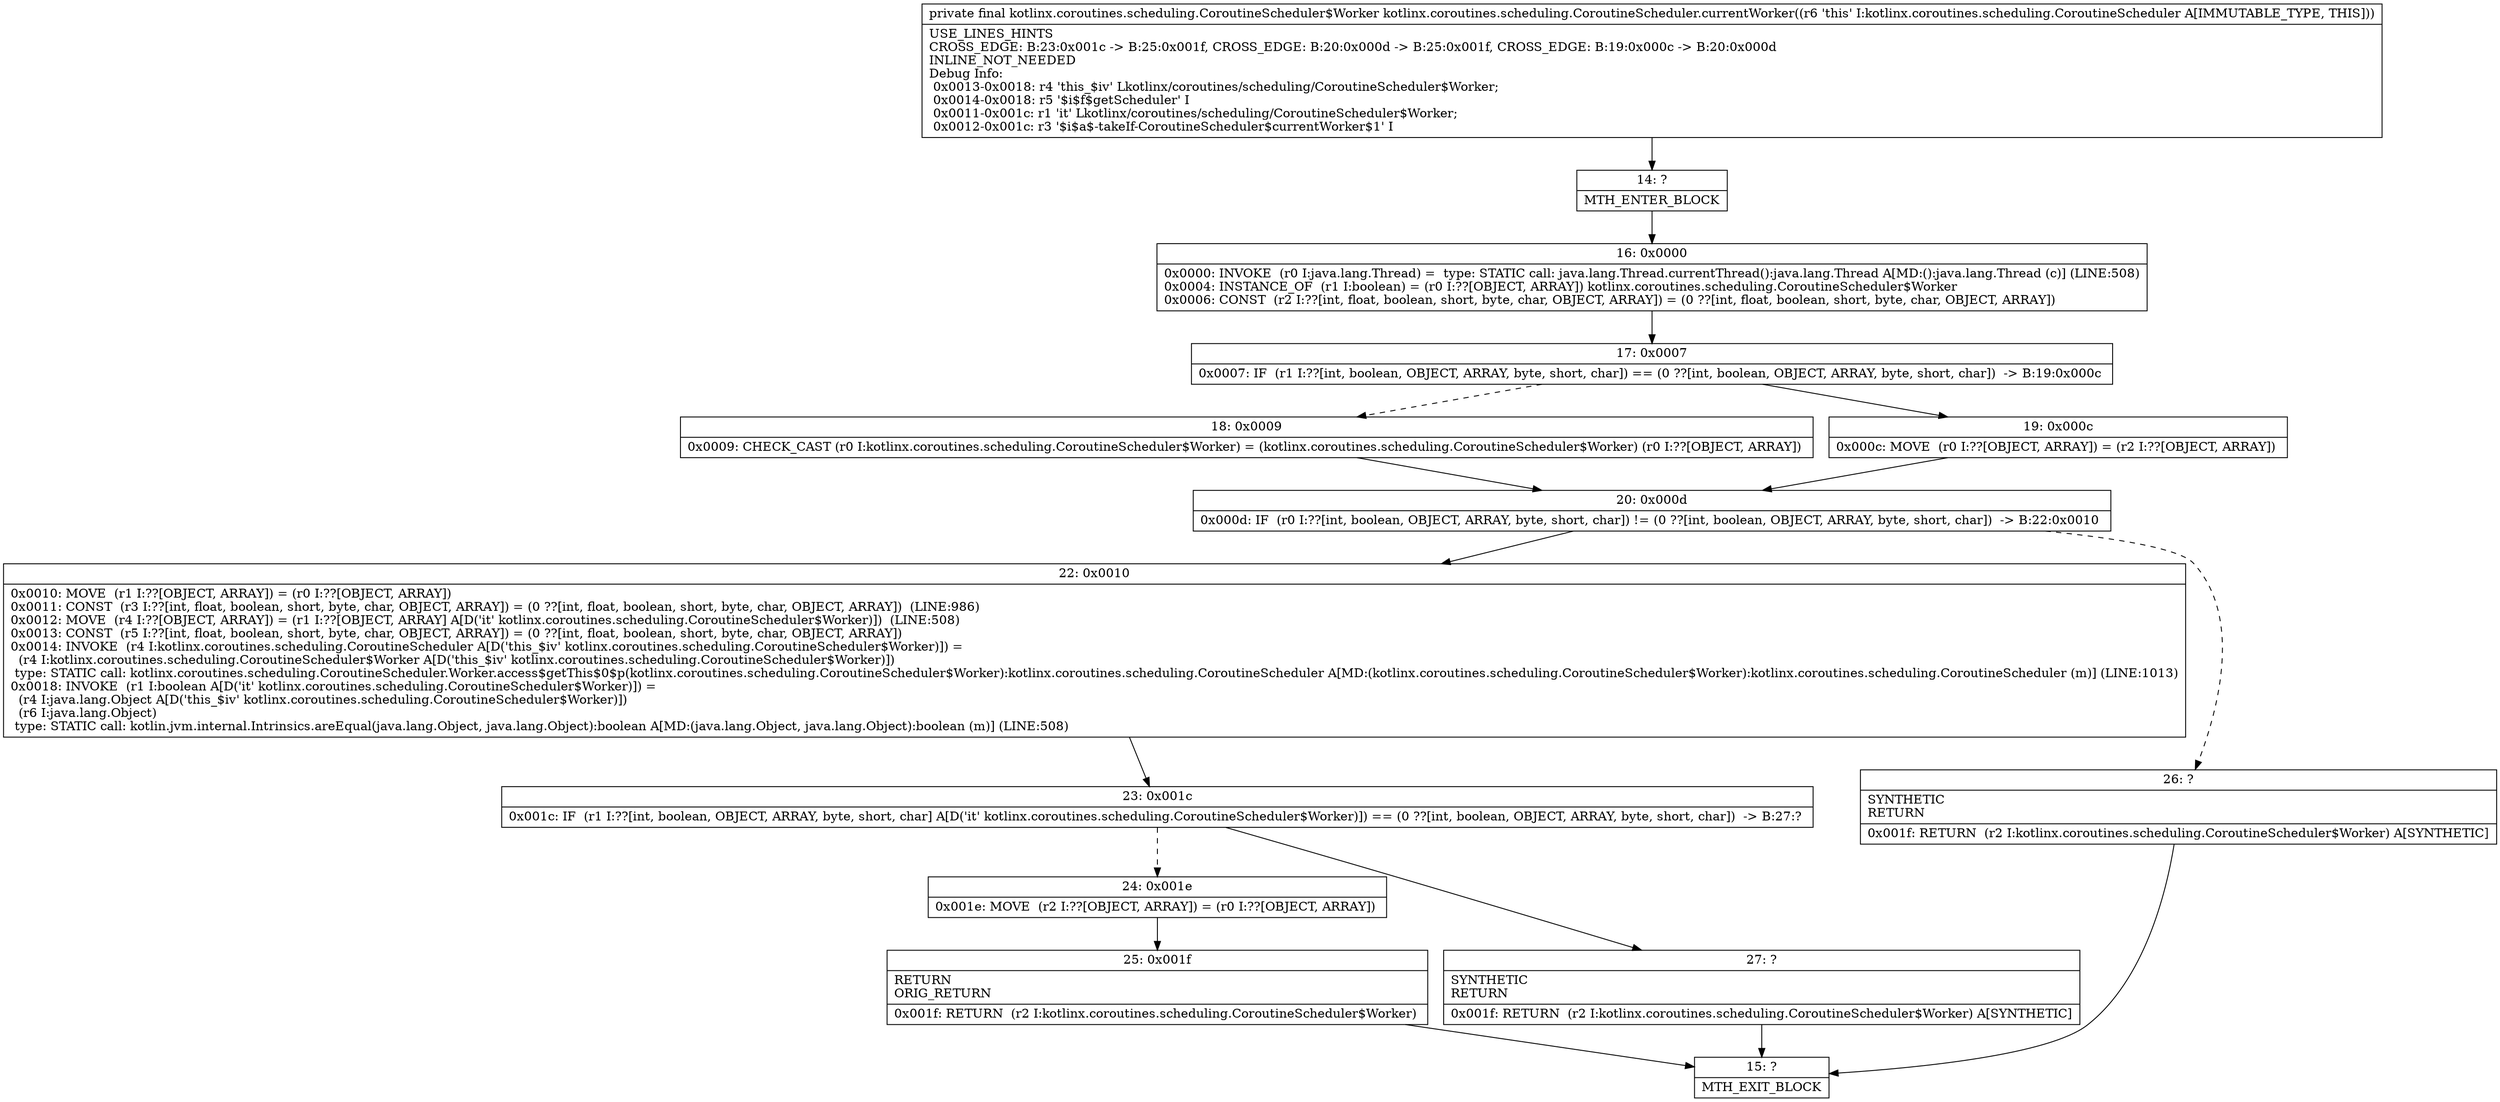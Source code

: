 digraph "CFG forkotlinx.coroutines.scheduling.CoroutineScheduler.currentWorker()Lkotlinx\/coroutines\/scheduling\/CoroutineScheduler$Worker;" {
Node_14 [shape=record,label="{14\:\ ?|MTH_ENTER_BLOCK\l}"];
Node_16 [shape=record,label="{16\:\ 0x0000|0x0000: INVOKE  (r0 I:java.lang.Thread) =  type: STATIC call: java.lang.Thread.currentThread():java.lang.Thread A[MD:():java.lang.Thread (c)] (LINE:508)\l0x0004: INSTANCE_OF  (r1 I:boolean) = (r0 I:??[OBJECT, ARRAY]) kotlinx.coroutines.scheduling.CoroutineScheduler$Worker \l0x0006: CONST  (r2 I:??[int, float, boolean, short, byte, char, OBJECT, ARRAY]) = (0 ??[int, float, boolean, short, byte, char, OBJECT, ARRAY]) \l}"];
Node_17 [shape=record,label="{17\:\ 0x0007|0x0007: IF  (r1 I:??[int, boolean, OBJECT, ARRAY, byte, short, char]) == (0 ??[int, boolean, OBJECT, ARRAY, byte, short, char])  \-\> B:19:0x000c \l}"];
Node_18 [shape=record,label="{18\:\ 0x0009|0x0009: CHECK_CAST (r0 I:kotlinx.coroutines.scheduling.CoroutineScheduler$Worker) = (kotlinx.coroutines.scheduling.CoroutineScheduler$Worker) (r0 I:??[OBJECT, ARRAY]) \l}"];
Node_20 [shape=record,label="{20\:\ 0x000d|0x000d: IF  (r0 I:??[int, boolean, OBJECT, ARRAY, byte, short, char]) != (0 ??[int, boolean, OBJECT, ARRAY, byte, short, char])  \-\> B:22:0x0010 \l}"];
Node_22 [shape=record,label="{22\:\ 0x0010|0x0010: MOVE  (r1 I:??[OBJECT, ARRAY]) = (r0 I:??[OBJECT, ARRAY]) \l0x0011: CONST  (r3 I:??[int, float, boolean, short, byte, char, OBJECT, ARRAY]) = (0 ??[int, float, boolean, short, byte, char, OBJECT, ARRAY])  (LINE:986)\l0x0012: MOVE  (r4 I:??[OBJECT, ARRAY]) = (r1 I:??[OBJECT, ARRAY] A[D('it' kotlinx.coroutines.scheduling.CoroutineScheduler$Worker)])  (LINE:508)\l0x0013: CONST  (r5 I:??[int, float, boolean, short, byte, char, OBJECT, ARRAY]) = (0 ??[int, float, boolean, short, byte, char, OBJECT, ARRAY]) \l0x0014: INVOKE  (r4 I:kotlinx.coroutines.scheduling.CoroutineScheduler A[D('this_$iv' kotlinx.coroutines.scheduling.CoroutineScheduler$Worker)]) = \l  (r4 I:kotlinx.coroutines.scheduling.CoroutineScheduler$Worker A[D('this_$iv' kotlinx.coroutines.scheduling.CoroutineScheduler$Worker)])\l type: STATIC call: kotlinx.coroutines.scheduling.CoroutineScheduler.Worker.access$getThis$0$p(kotlinx.coroutines.scheduling.CoroutineScheduler$Worker):kotlinx.coroutines.scheduling.CoroutineScheduler A[MD:(kotlinx.coroutines.scheduling.CoroutineScheduler$Worker):kotlinx.coroutines.scheduling.CoroutineScheduler (m)] (LINE:1013)\l0x0018: INVOKE  (r1 I:boolean A[D('it' kotlinx.coroutines.scheduling.CoroutineScheduler$Worker)]) = \l  (r4 I:java.lang.Object A[D('this_$iv' kotlinx.coroutines.scheduling.CoroutineScheduler$Worker)])\l  (r6 I:java.lang.Object)\l type: STATIC call: kotlin.jvm.internal.Intrinsics.areEqual(java.lang.Object, java.lang.Object):boolean A[MD:(java.lang.Object, java.lang.Object):boolean (m)] (LINE:508)\l}"];
Node_23 [shape=record,label="{23\:\ 0x001c|0x001c: IF  (r1 I:??[int, boolean, OBJECT, ARRAY, byte, short, char] A[D('it' kotlinx.coroutines.scheduling.CoroutineScheduler$Worker)]) == (0 ??[int, boolean, OBJECT, ARRAY, byte, short, char])  \-\> B:27:? \l}"];
Node_24 [shape=record,label="{24\:\ 0x001e|0x001e: MOVE  (r2 I:??[OBJECT, ARRAY]) = (r0 I:??[OBJECT, ARRAY]) \l}"];
Node_25 [shape=record,label="{25\:\ 0x001f|RETURN\lORIG_RETURN\l|0x001f: RETURN  (r2 I:kotlinx.coroutines.scheduling.CoroutineScheduler$Worker) \l}"];
Node_15 [shape=record,label="{15\:\ ?|MTH_EXIT_BLOCK\l}"];
Node_27 [shape=record,label="{27\:\ ?|SYNTHETIC\lRETURN\l|0x001f: RETURN  (r2 I:kotlinx.coroutines.scheduling.CoroutineScheduler$Worker) A[SYNTHETIC]\l}"];
Node_26 [shape=record,label="{26\:\ ?|SYNTHETIC\lRETURN\l|0x001f: RETURN  (r2 I:kotlinx.coroutines.scheduling.CoroutineScheduler$Worker) A[SYNTHETIC]\l}"];
Node_19 [shape=record,label="{19\:\ 0x000c|0x000c: MOVE  (r0 I:??[OBJECT, ARRAY]) = (r2 I:??[OBJECT, ARRAY]) \l}"];
MethodNode[shape=record,label="{private final kotlinx.coroutines.scheduling.CoroutineScheduler$Worker kotlinx.coroutines.scheduling.CoroutineScheduler.currentWorker((r6 'this' I:kotlinx.coroutines.scheduling.CoroutineScheduler A[IMMUTABLE_TYPE, THIS]))  | USE_LINES_HINTS\lCROSS_EDGE: B:23:0x001c \-\> B:25:0x001f, CROSS_EDGE: B:20:0x000d \-\> B:25:0x001f, CROSS_EDGE: B:19:0x000c \-\> B:20:0x000d\lINLINE_NOT_NEEDED\lDebug Info:\l  0x0013\-0x0018: r4 'this_$iv' Lkotlinx\/coroutines\/scheduling\/CoroutineScheduler$Worker;\l  0x0014\-0x0018: r5 '$i$f$getScheduler' I\l  0x0011\-0x001c: r1 'it' Lkotlinx\/coroutines\/scheduling\/CoroutineScheduler$Worker;\l  0x0012\-0x001c: r3 '$i$a$\-takeIf\-CoroutineScheduler$currentWorker$1' I\l}"];
MethodNode -> Node_14;Node_14 -> Node_16;
Node_16 -> Node_17;
Node_17 -> Node_18[style=dashed];
Node_17 -> Node_19;
Node_18 -> Node_20;
Node_20 -> Node_22;
Node_20 -> Node_26[style=dashed];
Node_22 -> Node_23;
Node_23 -> Node_24[style=dashed];
Node_23 -> Node_27;
Node_24 -> Node_25;
Node_25 -> Node_15;
Node_27 -> Node_15;
Node_26 -> Node_15;
Node_19 -> Node_20;
}


